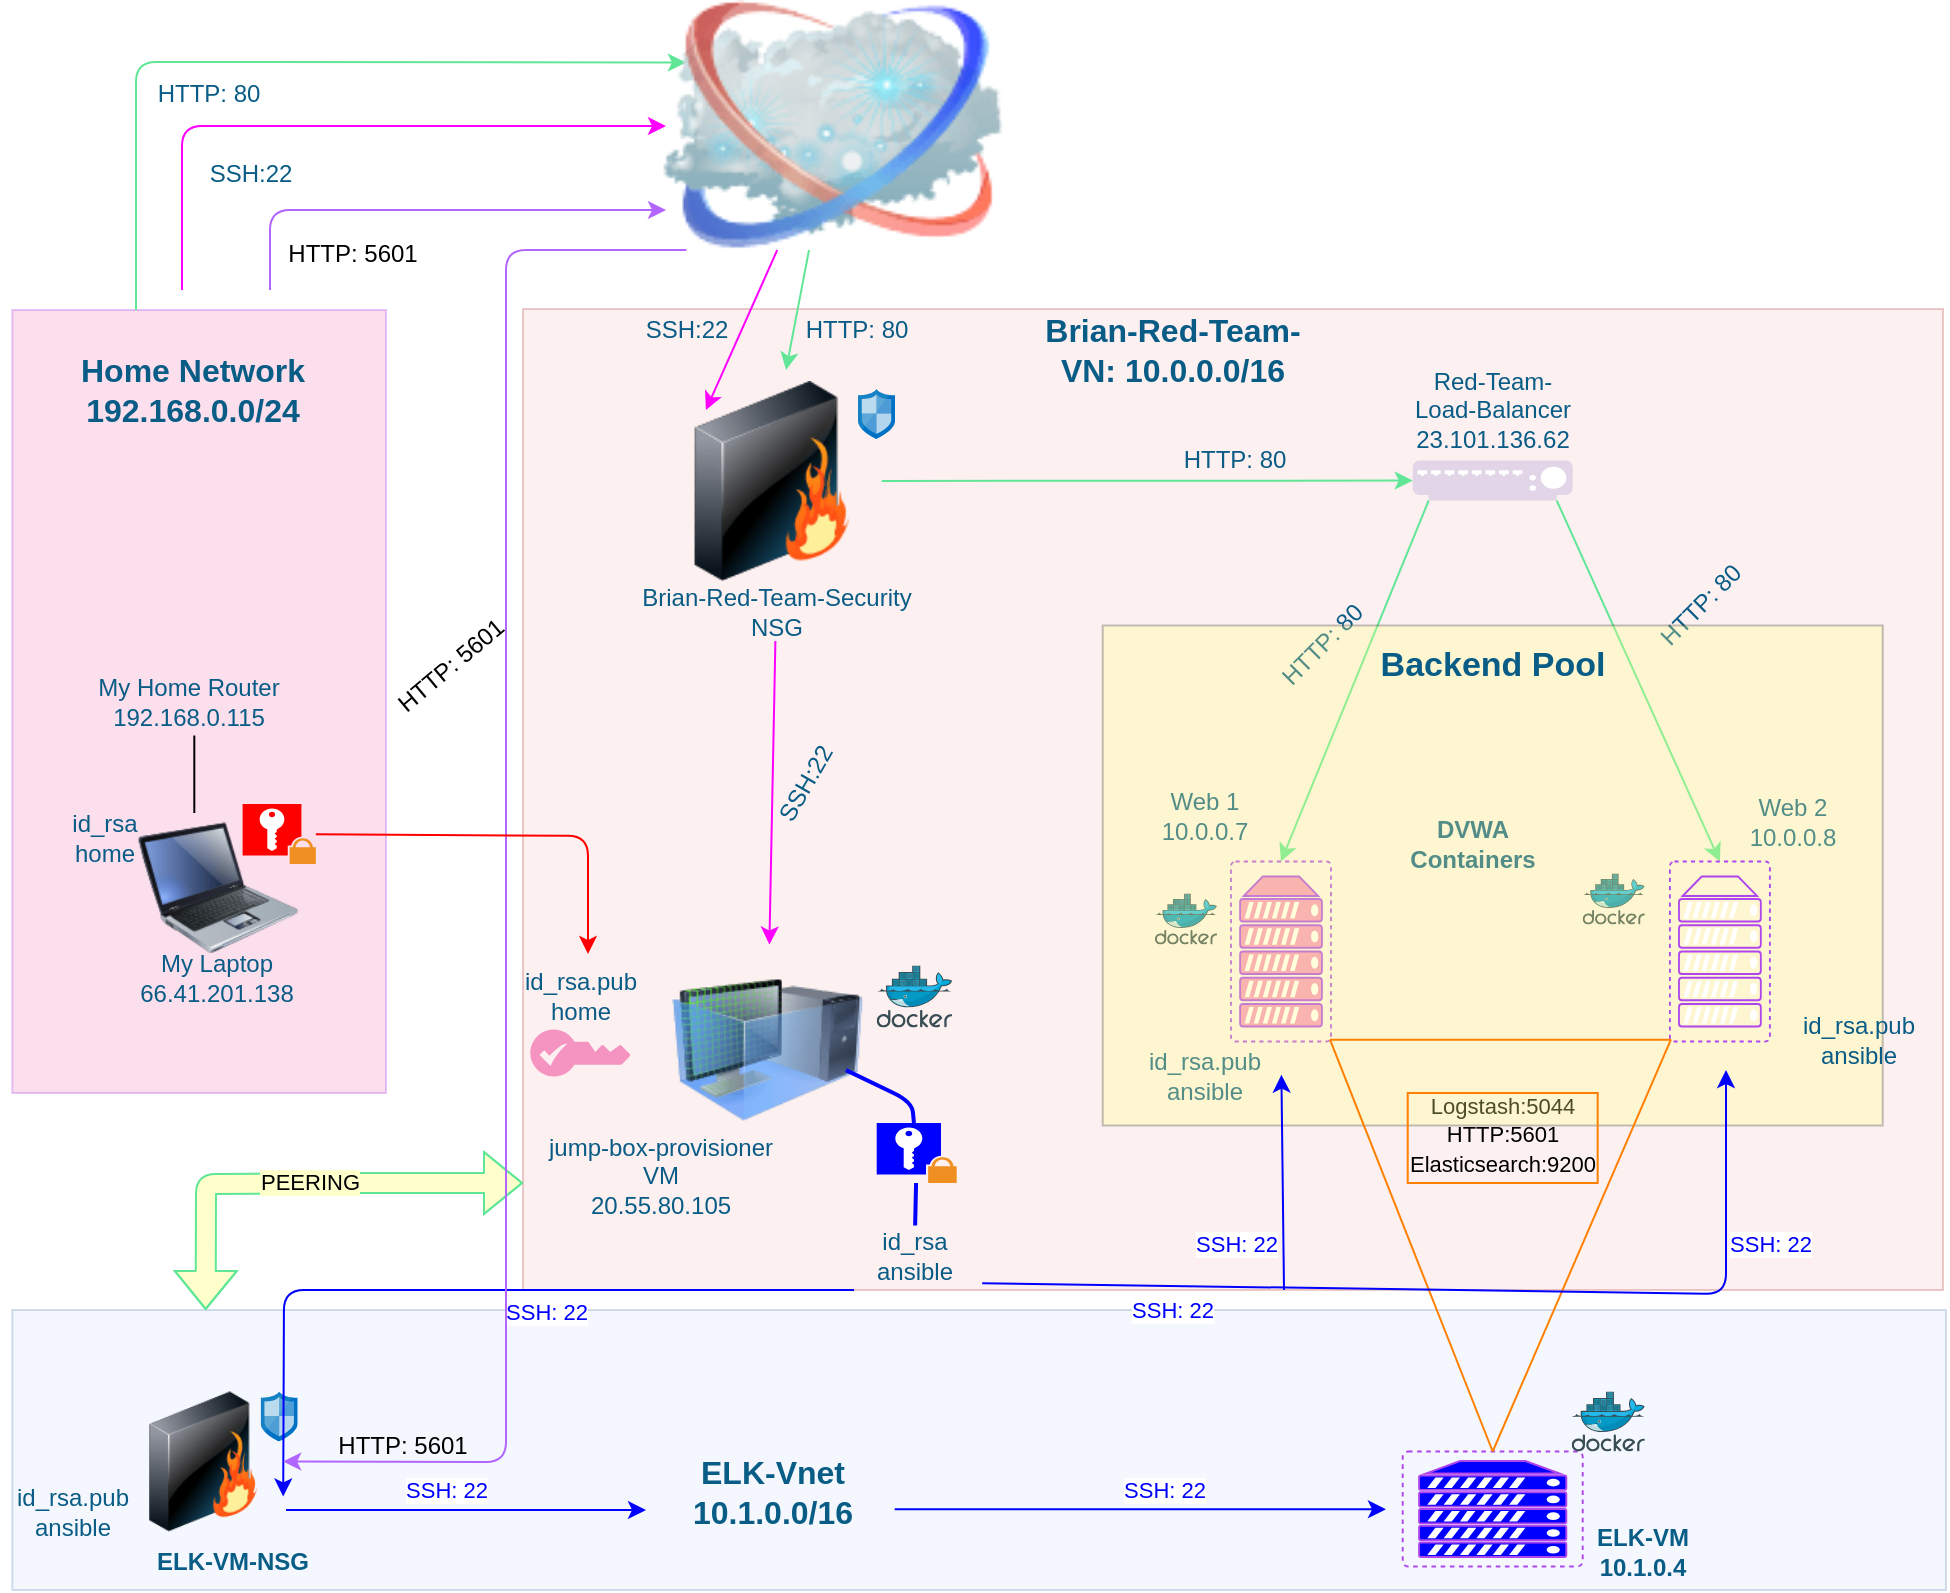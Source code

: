 <mxfile version="14.0.5" type="google"><diagram id="RULlbE6GCQLU7EGqIvsA" name="Page-1"><mxGraphModel dx="2204" dy="1877" grid="1" gridSize="10" guides="1" tooltips="1" connect="1" arrows="1" fold="1" page="1" pageScale="1" pageWidth="1169" pageHeight="827" math="0" shadow="0"><root><mxCell id="0"/><mxCell id="1" parent="0"/><mxCell id="N0q_ER2JEvqNoE1tFecE-142" value="" style="whiteSpace=wrap;html=1;strokeColor=#b85450;fillColor=#f8cecc;fontSize=16;opacity=30;" parent="1" vertex="1"><mxGeometry x="438.5" y="-660.5" width="710" height="490.5" as="geometry"/></mxCell><mxCell id="N0q_ER2JEvqNoE1tFecE-133" value="" style="whiteSpace=wrap;html=1;strokeColor=#6c8ebf;fillColor=#dae8fc;opacity=30;direction=south;" parent="1" vertex="1"><mxGeometry x="183.15" y="-160" width="966.85" height="140" as="geometry"/></mxCell><mxCell id="N0q_ER2JEvqNoE1tFecE-136" value="" style="whiteSpace=wrap;html=1;strokeColor=#AF45ED;fillColor=#F694C1;opacity=30;fontColor=#095C86;" parent="1" vertex="1"><mxGeometry x="183.15" y="-660" width="186.85" height="391.5" as="geometry"/></mxCell><mxCell id="CLlhx6_TZY5e5r4KCg4r-2" value="" style="image;html=1;image=img/lib/clip_art/computers/Laptop_128x128.png;fillColor=#F694C1;strokeColor=#AF45ED;fontColor=#095C86;" parent="1" vertex="1"><mxGeometry x="246.3" y="-411.25" width="80" height="80" as="geometry"/></mxCell><mxCell id="CLlhx6_TZY5e5r4KCg4r-3" value="" style="image;html=1;image=img/lib/clip_art/computers/Virtual_Machine_128x128.png;fillColor=#F694C1;strokeColor=#AF45ED;fontColor=#095C86;" parent="1" vertex="1"><mxGeometry x="513.15" y="-342.75" width="95" height="105" as="geometry"/></mxCell><mxCell id="CLlhx6_TZY5e5r4KCg4r-5" value="" style="fontColor=#095C86;verticalAlign=top;verticalLabelPosition=bottom;labelPosition=center;align=center;html=1;outlineConnect=0;gradientDirection=north;strokeWidth=2;shape=mxgraph.networks.load_balancer;strokeColor=none;fillColor=#E1D5E7;" parent="1" vertex="1"><mxGeometry x="883.35" y="-584.75" width="80" height="20" as="geometry"/></mxCell><mxCell id="CLlhx6_TZY5e5r4KCg4r-6" value="" style="image;html=1;image=img/lib/clip_art/networking/Firewall_128x128.png;fillColor=#F694C1;strokeColor=#AF45ED;fontColor=#095C86;" parent="1" vertex="1"><mxGeometry x="507.85" y="-624.5" width="110" height="100" as="geometry"/></mxCell><mxCell id="CLlhx6_TZY5e5r4KCg4r-10" value="" style="fontColor=#095C86;verticalAlign=top;verticalLabelPosition=bottom;labelPosition=center;align=center;html=1;outlineConnect=0;strokeColor=#AF45ED;gradientDirection=north;strokeWidth=2;shape=mxgraph.networks.virtual_server;fillColor=#0000FF;" parent="1" vertex="1"><mxGeometry x="878.35" y="-89.25" width="90" height="57.5" as="geometry"/></mxCell><mxCell id="CLlhx6_TZY5e5r4KCg4r-11" value="" style="fontColor=#095C86;verticalAlign=top;verticalLabelPosition=bottom;labelPosition=center;align=center;html=1;outlineConnect=0;fillColor=#F694C1;strokeColor=#AF45ED;gradientDirection=north;strokeWidth=2;shape=mxgraph.networks.virtual_server;" parent="1" vertex="1"><mxGeometry x="792.5" y="-384.25" width="50" height="90" as="geometry"/></mxCell><mxCell id="CLlhx6_TZY5e5r4KCg4r-12" value="" style="aspect=fixed;html=1;points=[];align=center;image;fontSize=12;image=img/lib/mscae/Network_Security_Groups_Classic.svg;direction=east;fillColor=#F694C1;strokeColor=#AF45ED;fontColor=#095C86;" parent="1" vertex="1"><mxGeometry x="606" y="-620.5" width="18.5" height="25" as="geometry"/></mxCell><mxCell id="N0q_ER2JEvqNoE1tFecE-22" value="" style="image;html=1;image=img/lib/clip_art/networking/Firewall_128x128.png;fillColor=#F694C1;strokeColor=#AF45ED;fontColor=#095C86;" parent="1" vertex="1"><mxGeometry x="238.6" y="-119.25" width="80" height="70" as="geometry"/></mxCell><mxCell id="N0q_ER2JEvqNoE1tFecE-23" value="" style="shape=image;html=1;verticalAlign=top;verticalLabelPosition=bottom;imageAspect=0;aspect=fixed;image=https://cdn4.iconfinder.com/data/icons/BRILLIANT/networking/png/128/access_point.png;fillColor=#F694C1;strokeColor=#AF45ED;fontColor=#095C86;" parent="1" vertex="1"><mxGeometry x="204.15" y="-600.25" width="128" height="128" as="geometry"/></mxCell><mxCell id="N0q_ER2JEvqNoE1tFecE-24" value="" style="aspect=fixed;html=1;points=[];align=center;image;fontSize=12;image=img/lib/mscae/Docker.svg;fillColor=#F694C1;strokeColor=#AF45ED;fontColor=#095C86;" parent="1" vertex="1"><mxGeometry x="968.35" y="-378.25" width="31.1" height="25.5" as="geometry"/></mxCell><mxCell id="N0q_ER2JEvqNoE1tFecE-26" value="" style="aspect=fixed;html=1;points=[];align=center;image;fontSize=12;image=img/lib/mscae/Docker.svg;fillColor=#F694C1;strokeColor=#AF45ED;fontColor=#095C86;" parent="1" vertex="1"><mxGeometry x="962.86" y="-119.25" width="36.59" height="30" as="geometry"/></mxCell><mxCell id="N0q_ER2JEvqNoE1tFecE-27" value="" style="aspect=fixed;html=1;points=[];align=center;image;fontSize=12;image=img/lib/mscae/Docker.svg;fillColor=#F694C1;strokeColor=#AF45ED;fontColor=#095C86;" parent="1" vertex="1"><mxGeometry x="615.35" y="-332.25" width="37.8" height="31" as="geometry"/></mxCell><mxCell id="N0q_ER2JEvqNoE1tFecE-28" value="Web 1&lt;br&gt;10.0.0.7" style="text;html=1;align=center;verticalAlign=middle;resizable=0;points=[];autosize=1;fontColor=#095C86;" parent="1" vertex="1"><mxGeometry x="748.5" y="-422.25" width="60" height="30" as="geometry"/></mxCell><mxCell id="N0q_ER2JEvqNoE1tFecE-29" value="Web 2&lt;br&gt;10.0.0.8" style="text;html=1;align=center;verticalAlign=middle;resizable=0;points=[];autosize=1;fontColor=#095C86;" parent="1" vertex="1"><mxGeometry x="1042.5" y="-419.25" width="60" height="30" as="geometry"/></mxCell><mxCell id="N0q_ER2JEvqNoE1tFecE-30" value="" style="aspect=fixed;html=1;points=[];align=center;image;fontSize=12;image=img/lib/mscae/Docker.svg;fillColor=#F694C1;strokeColor=#AF45ED;fontColor=#095C86;" parent="1" vertex="1"><mxGeometry x="754.45" y="-368.25" width="31.1" height="25.5" as="geometry"/></mxCell><mxCell id="N0q_ER2JEvqNoE1tFecE-32" value="jump-box-provisioner&lt;br&gt;VM&lt;br&gt;20.55.80.105" style="text;html=1;align=center;verticalAlign=middle;resizable=0;points=[];autosize=1;fontColor=#095C86;" parent="1" vertex="1"><mxGeometry x="442.15" y="-252.25" width="130" height="50" as="geometry"/></mxCell><mxCell id="N0q_ER2JEvqNoE1tFecE-33" value="My Laptop&lt;br&gt;66.41.201.138" style="text;html=1;align=center;verticalAlign=middle;resizable=0;points=[];autosize=1;fontColor=#095C86;" parent="1" vertex="1"><mxGeometry x="239.75" y="-341.25" width="90" height="30" as="geometry"/></mxCell><mxCell id="N0q_ER2JEvqNoE1tFecE-35" value="Red-Team-&lt;br&gt;Load-Balancer&lt;br&gt;23.101.136.62" style="text;html=1;align=center;verticalAlign=middle;resizable=0;points=[];autosize=1;fontColor=#095C86;" parent="1" vertex="1"><mxGeometry x="878.35" y="-634.75" width="90" height="50" as="geometry"/></mxCell><mxCell id="N0q_ER2JEvqNoE1tFecE-36" value="&lt;b&gt;DVWA&lt;br&gt;Containers&lt;/b&gt;" style="text;html=1;align=center;verticalAlign=middle;resizable=0;points=[];autosize=1;fontColor=#095C86;" parent="1" vertex="1"><mxGeometry x="872.5" y="-408.25" width="80" height="30" as="geometry"/></mxCell><mxCell id="N0q_ER2JEvqNoE1tFecE-37" value="&lt;b&gt;ELK-VM&lt;br&gt;10.1.0.4&lt;/b&gt;" style="text;html=1;align=center;verticalAlign=middle;resizable=0;points=[];autosize=1;fontColor=#095C86;" parent="1" vertex="1"><mxGeometry x="968.35" y="-53.75" width="60" height="30" as="geometry"/></mxCell><mxCell id="N0q_ER2JEvqNoE1tFecE-38" value="&lt;b&gt;ELK-VM-NSG&lt;/b&gt;" style="text;html=1;align=center;verticalAlign=middle;resizable=0;points=[];autosize=1;fontColor=#095C86;" parent="1" vertex="1"><mxGeometry x="247.6" y="-43.75" width="90" height="20" as="geometry"/></mxCell><mxCell id="N0q_ER2JEvqNoE1tFecE-39" value="" style="aspect=fixed;html=1;points=[];align=center;image;fontSize=12;image=img/lib/mscae/Network_Security_Groups_Classic.svg;fillColor=#F694C1;strokeColor=#AF45ED;fontColor=#095C86;" parent="1" vertex="1"><mxGeometry x="307.35" y="-119.25" width="18.5" height="25" as="geometry"/></mxCell><mxCell id="N0q_ER2JEvqNoE1tFecE-41" value="" style="shadow=0;dashed=0;html=1;strokeColor=none;labelPosition=center;verticalLabelPosition=bottom;verticalAlign=top;align=center;outlineConnect=0;shape=mxgraph.veeam.2d.private_key;fontColor=#095C86;fillColor=#0000FF;" parent="1" vertex="1"><mxGeometry x="615.35" y="-253.5" width="40" height="30" as="geometry"/></mxCell><mxCell id="N0q_ER2JEvqNoE1tFecE-42" value="id_rsa&lt;br&gt;ansible" style="text;html=1;align=center;verticalAlign=middle;resizable=0;points=[];autosize=1;fontColor=#095C86;" parent="1" vertex="1"><mxGeometry x="609.25" y="-202.25" width="50" height="30" as="geometry"/></mxCell><mxCell id="N0q_ER2JEvqNoE1tFecE-43" value="" style="shadow=0;dashed=0;html=1;strokeColor=none;labelPosition=center;verticalLabelPosition=bottom;verticalAlign=top;align=center;outlineConnect=0;shape=mxgraph.veeam.2d.private_key;fontColor=#095C86;fillColor=#FF0000;" parent="1" vertex="1"><mxGeometry x="298.3" y="-413" width="36.6" height="30" as="geometry"/></mxCell><mxCell id="N0q_ER2JEvqNoE1tFecE-44" value="id_rsa&lt;br&gt;home" style="text;html=1;align=center;verticalAlign=middle;resizable=0;points=[];autosize=1;fontColor=#095C86;" parent="1" vertex="1"><mxGeometry x="204.15" y="-410.75" width="50" height="30" as="geometry"/></mxCell><mxCell id="N0q_ER2JEvqNoE1tFecE-46" value="" style="shape=image;html=1;verticalAlign=top;verticalLabelPosition=bottom;imageAspect=0;aspect=fixed;image=https://cdn4.iconfinder.com/data/icons/32x32-free-design-icons/32/Key.png;fillColor=#F694C1;strokeColor=#AF45ED;fontColor=#095C86;" parent="1" vertex="1"><mxGeometry x="762.5" y="-326.75" width="32" height="32" as="geometry"/></mxCell><mxCell id="N0q_ER2JEvqNoE1tFecE-48" value="id_rsa.pub&lt;br&gt;ansible" style="text;html=1;align=center;verticalAlign=middle;resizable=0;points=[];autosize=1;fontColor=#095C86;" parent="1" vertex="1"><mxGeometry x="743.5" y="-292.5" width="70" height="30" as="geometry"/></mxCell><mxCell id="N0q_ER2JEvqNoE1tFecE-50" value="id_rsa.pub&lt;br&gt;ansible" style="text;html=1;align=center;verticalAlign=middle;resizable=0;points=[];autosize=1;fontColor=#095C86;" parent="1" vertex="1"><mxGeometry x="177.6" y="-73.75" width="70" height="30" as="geometry"/></mxCell><mxCell id="N0q_ER2JEvqNoE1tFecE-54" value="" style="shape=image;html=1;verticalAlign=top;verticalLabelPosition=bottom;imageAspect=0;aspect=fixed;image=https://cdn4.iconfinder.com/data/icons/32x32-free-design-icons/32/Key.png;fillColor=#F694C1;strokeColor=#AF45ED;fontColor=#095C86;" parent="1" vertex="1"><mxGeometry x="203" y="-113.75" width="32" height="32" as="geometry"/></mxCell><mxCell id="N0q_ER2JEvqNoE1tFecE-56" value="" style="html=1;aspect=fixed;strokeColor=none;shadow=0;align=center;verticalAlign=top;fillColor=#F694C1;shape=mxgraph.gcp2.key;fontColor=#095C86;" parent="1" vertex="1"><mxGeometry x="442.15" y="-300.25" width="50" height="23.5" as="geometry"/></mxCell><mxCell id="N0q_ER2JEvqNoE1tFecE-58" value="id_rsa.pub&lt;br&gt;home" style="text;html=1;align=center;verticalAlign=middle;resizable=0;points=[];autosize=1;fontColor=#095C86;" parent="1" vertex="1"><mxGeometry x="432.15" y="-332.25" width="70" height="30" as="geometry"/></mxCell><mxCell id="N0q_ER2JEvqNoE1tFecE-60" value="My Home Router&lt;br&gt;192.168.0.115" style="text;html=1;align=center;verticalAlign=middle;resizable=0;points=[];autosize=1;fontColor=#095C86;" parent="1" vertex="1"><mxGeometry x="215.75" y="-479.25" width="110" height="30" as="geometry"/></mxCell><mxCell id="N0q_ER2JEvqNoE1tFecE-62" value="" style="endArrow=none;html=1;entryX=0.531;entryY=1.067;entryDx=0;entryDy=0;entryPerimeter=0;fontColor=#095C86;" parent="1" target="N0q_ER2JEvqNoE1tFecE-60" edge="1"><mxGeometry width="50" height="50" relative="1" as="geometry"><mxPoint x="274.15" y="-408.5" as="sourcePoint"/><mxPoint x="764.15" y="-428.5" as="targetPoint"/></mxGeometry></mxCell><mxCell id="N0q_ER2JEvqNoE1tFecE-64" value="" style="endArrow=classic;html=1;entryX=0.249;entryY=0.25;entryDx=0;entryDy=0;fillColor=#F694C1;strokeColor=#60E696;fontColor=#095C86;entryPerimeter=0;" parent="1" target="lQSsI3ieKYJoyxsuq5Fn-1" edge="1"><mxGeometry width="50" height="50" relative="1" as="geometry"><mxPoint x="245" y="-660" as="sourcePoint"/><mxPoint x="445.97" y="-752.03" as="targetPoint"/><Array as="points"><mxPoint x="245" y="-784"/></Array></mxGeometry></mxCell><mxCell id="N0q_ER2JEvqNoE1tFecE-65" value="HTTP: 80" style="text;html=1;align=center;verticalAlign=middle;resizable=0;points=[];autosize=1;rotation=0;fontColor=#095C86;" parent="1" vertex="1"><mxGeometry x="245.75" y="-778.5" width="70" height="20" as="geometry"/></mxCell><mxCell id="N0q_ER2JEvqNoE1tFecE-67" value="" style="endArrow=classic;html=1;fillColor=#F694C1;fontColor=#095C86;strokeColor=#B266FF;entryX=0.215;entryY=0.84;entryDx=0;entryDy=0;entryPerimeter=0;" parent="1" edge="1" target="lQSsI3ieKYJoyxsuq5Fn-1"><mxGeometry width="50" height="50" relative="1" as="geometry"><mxPoint x="312" y="-670" as="sourcePoint"/><mxPoint x="440" y="-710" as="targetPoint"/><Array as="points"><mxPoint x="312" y="-710"/></Array></mxGeometry></mxCell><mxCell id="N0q_ER2JEvqNoE1tFecE-71" value="" style="endArrow=classic;html=1;fontColor=#095C86;fillColor=#F694C1;entryX=0.215;entryY=0.504;entryDx=0;entryDy=0;entryPerimeter=0;strokeColor=#FF00FF;" parent="1" edge="1" target="lQSsI3ieKYJoyxsuq5Fn-1"><mxGeometry width="50" height="50" relative="1" as="geometry"><mxPoint x="268" y="-670" as="sourcePoint"/><mxPoint x="445.97" y="-752.03" as="targetPoint"/><Array as="points"><mxPoint x="268" y="-752"/></Array></mxGeometry></mxCell><mxCell id="N0q_ER2JEvqNoE1tFecE-72" value="&lt;font&gt;SSH:22&lt;/font&gt;" style="text;html=1;align=center;verticalAlign=middle;resizable=0;points=[];autosize=1;fontColor=#095C86;rotation=0;" parent="1" vertex="1"><mxGeometry x="272.15" y="-738.5" width="60" height="20" as="geometry"/></mxCell><mxCell id="N0q_ER2JEvqNoE1tFecE-73" value="" style="endArrow=classic;html=1;entryX=0;entryY=0.5;entryDx=0;entryDy=0;fillColor=#F694C1;strokeColor=#60E696;exitX=1;exitY=0.5;exitDx=0;exitDy=0;entryPerimeter=0;fontColor=#095C86;" parent="1" source="CLlhx6_TZY5e5r4KCg4r-6" target="CLlhx6_TZY5e5r4KCg4r-5" edge="1"><mxGeometry width="50" height="50" relative="1" as="geometry"><mxPoint x="983.898" y="-612.488" as="sourcePoint"/><mxPoint x="1145.85" y="-529.52" as="targetPoint"/></mxGeometry></mxCell><mxCell id="N0q_ER2JEvqNoE1tFecE-76" value="HTTP: 80" style="text;html=1;align=center;verticalAlign=middle;resizable=0;points=[];autosize=1;rotation=0;fontColor=#095C86;" parent="1" vertex="1"><mxGeometry x="758.5" y="-594.75" width="70" height="20" as="geometry"/></mxCell><mxCell id="N0q_ER2JEvqNoE1tFecE-77" value="" style="endArrow=classic;html=1;entryX=0.5;entryY=0;entryDx=0;entryDy=0;fillColor=#F694C1;strokeColor=#60E696;exitX=0.9;exitY=1;exitDx=0;exitDy=0;entryPerimeter=0;exitPerimeter=0;fontColor=#095C86;" parent="1" source="CLlhx6_TZY5e5r4KCg4r-5" target="CLlhx6_TZY5e5r4KCg4r-4" edge="1"><mxGeometry width="50" height="50" relative="1" as="geometry"><mxPoint x="1124.45" y="-472.25" as="sourcePoint"/><mxPoint x="1339.95" y="-472.25" as="targetPoint"/></mxGeometry></mxCell><mxCell id="N0q_ER2JEvqNoE1tFecE-78" value="" style="endArrow=classic;html=1;entryX=0.5;entryY=0;entryDx=0;entryDy=0;fillColor=#F694C1;strokeColor=#60E696;exitX=0.1;exitY=1;exitDx=0;exitDy=0;entryPerimeter=0;exitPerimeter=0;fontColor=#095C86;" parent="1" source="CLlhx6_TZY5e5r4KCg4r-5" target="CLlhx6_TZY5e5r4KCg4r-11" edge="1"><mxGeometry width="50" height="50" relative="1" as="geometry"><mxPoint x="872.94" y="-461.25" as="sourcePoint"/><mxPoint x="1088.44" y="-461.25" as="targetPoint"/></mxGeometry></mxCell><mxCell id="N0q_ER2JEvqNoE1tFecE-79" value="HTTP: 80" style="text;html=1;align=center;verticalAlign=middle;resizable=0;points=[];autosize=1;rotation=-45;fontColor=#095C86;" parent="1" vertex="1"><mxGeometry x="802.5" y="-502.25" width="70" height="20" as="geometry"/></mxCell><mxCell id="N0q_ER2JEvqNoE1tFecE-80" value="HTTP: 80" style="text;html=1;align=center;verticalAlign=middle;resizable=0;points=[];autosize=1;rotation=-45;fontColor=#095C86;" parent="1" vertex="1"><mxGeometry x="991.95" y="-522.25" width="70" height="20" as="geometry"/></mxCell><mxCell id="N0q_ER2JEvqNoE1tFecE-81" value="" style="endArrow=classic;html=1;fontColor=#095C86;fillColor=#F694C1;strokeColor=#FF00FF;" parent="1" source="N0q_ER2JEvqNoE1tFecE-31" target="CLlhx6_TZY5e5r4KCg4r-3" edge="1"><mxGeometry width="50" height="50" relative="1" as="geometry"><mxPoint x="802.95" y="-542" as="sourcePoint"/><mxPoint x="902.95" y="-432" as="targetPoint"/></mxGeometry></mxCell><mxCell id="N0q_ER2JEvqNoE1tFecE-82" value="&lt;font&gt;SSH:22&lt;/font&gt;" style="text;html=1;align=center;verticalAlign=middle;resizable=0;points=[];autosize=1;fontColor=#095C86;rotation=-60;" parent="1" vertex="1"><mxGeometry x="550.001" y="-432.75" width="60" height="20" as="geometry"/></mxCell><mxCell id="N0q_ER2JEvqNoE1tFecE-114" value="&lt;font&gt;SSH:22&lt;/font&gt;" style="text;html=1;align=center;verticalAlign=middle;resizable=0;points=[];autosize=1;fontColor=#095C86;rotation=0;" parent="1" vertex="1"><mxGeometry x="490.001" y="-660.002" width="60" height="20" as="geometry"/></mxCell><mxCell id="N0q_ER2JEvqNoE1tFecE-117" value="HTTP: 80" style="text;html=1;align=center;verticalAlign=middle;resizable=0;points=[];autosize=1;rotation=0;fontColor=#095C86;" parent="1" vertex="1"><mxGeometry x="570" y="-660.5" width="70" height="20" as="geometry"/></mxCell><mxCell id="N0q_ER2JEvqNoE1tFecE-132" value="&lt;font style=&quot;font-size: 11px&quot; color=&quot;#000000&quot;&gt;Logstash:5044&lt;br&gt;HTTP:5601&lt;br&gt;Elasticsearch:9200&lt;/font&gt;" style="text;html=1;align=center;verticalAlign=middle;resizable=0;points=[];autosize=1;fontColor=#095C86;" parent="1" vertex="1"><mxGeometry x="873.35" y="-273.5" width="110" height="50" as="geometry"/></mxCell><mxCell id="N0q_ER2JEvqNoE1tFecE-134" value="&lt;font style=&quot;font-size: 16px&quot;&gt;&lt;b&gt;ELK-Vnet&lt;br&gt;10.1.0.0/16&lt;/b&gt;&lt;/font&gt;" style="text;html=1;align=center;verticalAlign=middle;resizable=0;points=[];autosize=1;fontColor=#095C86;" parent="1" vertex="1"><mxGeometry x="513.15" y="-89.25" width="100" height="40" as="geometry"/></mxCell><mxCell id="N0q_ER2JEvqNoE1tFecE-137" value="&lt;b&gt;Home Network&lt;br style=&quot;font-size: 16px&quot;&gt;192.168.0.0/24&lt;/b&gt;" style="text;html=1;align=center;verticalAlign=middle;resizable=0;points=[];autosize=1;fontColor=#095C86;fontSize=16;" parent="1" vertex="1"><mxGeometry x="207.6" y="-640.5" width="130" height="40" as="geometry"/></mxCell><mxCell id="N0q_ER2JEvqNoE1tFecE-139" value="" style="whiteSpace=wrap;html=1;strokeColor=#36393d;fillColor=#ffff88;fontSize=16;opacity=30;" parent="1" vertex="1"><mxGeometry x="728.35" y="-502.25" width="390" height="250" as="geometry"/></mxCell><mxCell id="N0q_ER2JEvqNoE1tFecE-140" value="&lt;b&gt;&lt;font style=&quot;font-size: 17px&quot;&gt;Backend Pool&lt;/font&gt;&lt;/b&gt;" style="text;html=1;align=center;verticalAlign=middle;resizable=0;points=[];autosize=1;fontSize=16;fontColor=#095C86;" parent="1" vertex="1"><mxGeometry x="858.35" y="-492.25" width="130" height="20" as="geometry"/></mxCell><mxCell id="N0q_ER2JEvqNoE1tFecE-141" value="&lt;b&gt;Brian-Red-Team-&lt;br&gt;VN: 10.0.0.0/16&lt;/b&gt;" style="text;html=1;align=center;verticalAlign=middle;resizable=0;points=[];autosize=1;fontSize=16;fontColor=#095C86;" parent="1" vertex="1"><mxGeometry x="692.5" y="-660.5" width="140" height="40" as="geometry"/></mxCell><mxCell id="Ib1A7POe-2JjB0j4w1we-1" value="" style="shape=flexArrow;endArrow=classic;startArrow=classic;html=1;strokeColor=#60E696;fontColor=#095C86;fillColor=#FFFFCC;exitX=0;exitY=0.9;exitDx=0;exitDy=0;exitPerimeter=0;" parent="1" edge="1" source="N0q_ER2JEvqNoE1tFecE-133"><mxGeometry width="50" height="50" relative="1" as="geometry"><mxPoint x="293" y="-180" as="sourcePoint"/><mxPoint x="438.5" y="-223.5" as="targetPoint"/><Array as="points"><mxPoint x="280" y="-223"/><mxPoint x="357.5" y="-223.5"/></Array></mxGeometry></mxCell><mxCell id="BjWYezP7YSCV1d7_uLi3-9" value="PEERING" style="edgeLabel;html=1;align=right;verticalAlign=middle;resizable=0;points=[];labelBackgroundColor=#FFFFCC;" vertex="1" connectable="0" parent="Ib1A7POe-2JjB0j4w1we-1"><mxGeometry x="0.274" y="1" relative="1" as="geometry"><mxPoint as="offset"/></mxGeometry></mxCell><mxCell id="Ib1A7POe-2JjB0j4w1we-6" value="" style="endArrow=classic;html=1;strokeColor=#60E696;fontColor=#095C86;" parent="1" source="lQSsI3ieKYJoyxsuq5Fn-1" edge="1"><mxGeometry width="50" height="50" relative="1" as="geometry"><mxPoint x="552.987" y="-694.836" as="sourcePoint"/><mxPoint x="570" y="-630" as="targetPoint"/><Array as="points"/></mxGeometry></mxCell><mxCell id="Ib1A7POe-2JjB0j4w1we-7" value="" style="endArrow=classic;html=1;entryX=0.201;entryY=0.145;entryDx=0;entryDy=0;entryPerimeter=0;fontColor=#095C86;strokeColor=#FF00FF;" parent="1" source="lQSsI3ieKYJoyxsuq5Fn-1" target="CLlhx6_TZY5e5r4KCg4r-6" edge="1"><mxGeometry width="50" height="50" relative="1" as="geometry"><mxPoint x="496.283" y="-700.355" as="sourcePoint"/><mxPoint x="730" y="-690" as="targetPoint"/><Array as="points"/></mxGeometry></mxCell><mxCell id="N0q_ER2JEvqNoE1tFecE-31" value="Brian-Red-Team-Security&lt;br&gt;NSG" style="text;html=1;align=center;verticalAlign=middle;resizable=0;points=[];autosize=1;fontColor=#095C86;" parent="1" vertex="1"><mxGeometry x="490.0" y="-524.5" width="150" height="30" as="geometry"/></mxCell><mxCell id="N0q_ER2JEvqNoE1tFecE-49" value="id_rsa.pub&lt;br&gt;ansible" style="text;html=1;align=center;verticalAlign=middle;resizable=0;points=[];autosize=1;fontColor=#095C86;" parent="1" vertex="1"><mxGeometry x="1070.5" y="-310.5" width="70" height="30" as="geometry"/></mxCell><mxCell id="N0q_ER2JEvqNoE1tFecE-47" value="" style="shape=image;html=1;verticalAlign=top;verticalLabelPosition=bottom;imageAspect=0;aspect=fixed;image=https://cdn4.iconfinder.com/data/icons/32x32-free-design-icons/32/Key.png;fillColor=#F694C1;strokeColor=#AF45ED;fontColor=#095C86;" parent="1" vertex="1"><mxGeometry x="1061.95" y="-332.25" width="32" height="32" as="geometry"/></mxCell><mxCell id="CLlhx6_TZY5e5r4KCg4r-4" value="" style="fontColor=#095C86;verticalAlign=top;verticalLabelPosition=bottom;labelPosition=center;align=center;html=1;outlineConnect=0;strokeColor=#AF45ED;gradientDirection=north;strokeWidth=2;shape=mxgraph.networks.virtual_server;fillColor=none;" parent="1" vertex="1"><mxGeometry x="1011.95" y="-384.25" width="50" height="90" as="geometry"/></mxCell><mxCell id="Ib1A7POe-2JjB0j4w1we-30" value="" style="whiteSpace=wrap;html=1;fillColor=none;fontColor=#095C86;strokeColor=#FF8000;" parent="1" vertex="1"><mxGeometry x="880.86" y="-268.5" width="94.98" height="45" as="geometry"/></mxCell><mxCell id="Ib1A7POe-2JjB0j4w1we-32" value="" style="endArrow=none;html=1;exitX=0.5;exitY=0;exitDx=0;exitDy=0;exitPerimeter=0;entryX=0.99;entryY=0.99;entryDx=0;entryDy=0;entryPerimeter=0;fontColor=#095C86;strokeColor=#FF8000;" parent="1" source="CLlhx6_TZY5e5r4KCg4r-10" target="CLlhx6_TZY5e5r4KCg4r-11" edge="1"><mxGeometry width="50" height="50" relative="1" as="geometry"><mxPoint x="690" y="-180" as="sourcePoint"/><mxPoint x="740" y="-230" as="targetPoint"/></mxGeometry></mxCell><mxCell id="Ib1A7POe-2JjB0j4w1we-33" value="" style="endArrow=none;html=1;exitX=0.5;exitY=0;exitDx=0;exitDy=0;exitPerimeter=0;entryX=0.01;entryY=0.99;entryDx=0;entryDy=0;entryPerimeter=0;fontColor=#095C86;strokeColor=#FF8000;" parent="1" source="CLlhx6_TZY5e5r4KCg4r-10" target="CLlhx6_TZY5e5r4KCg4r-4" edge="1"><mxGeometry width="50" height="50" relative="1" as="geometry"><mxPoint x="977.5" y="-153" as="sourcePoint"/><mxPoint x="906.15" y="-301.4" as="targetPoint"/></mxGeometry></mxCell><mxCell id="Ib1A7POe-2JjB0j4w1we-34" value="" style="endArrow=none;html=1;exitX=0.01;exitY=0.99;exitDx=0;exitDy=0;exitPerimeter=0;entryX=0.99;entryY=0.99;entryDx=0;entryDy=0;entryPerimeter=0;fontColor=#095C86;strokeColor=#FF8000;" parent="1" source="CLlhx6_TZY5e5r4KCg4r-4" target="CLlhx6_TZY5e5r4KCg4r-11" edge="1"><mxGeometry width="50" height="50" relative="1" as="geometry"><mxPoint x="1048.85" y="-158.85" as="sourcePoint"/><mxPoint x="963.35" y="-343.5" as="targetPoint"/></mxGeometry></mxCell><mxCell id="Ib1A7POe-2JjB0j4w1we-40" value="" style="endArrow=classic;html=1;fontColor=#095C86;strokeColor=#0000FF;" parent="1" edge="1"><mxGeometry width="50" height="50" relative="1" as="geometry"><mxPoint x="320" y="-60" as="sourcePoint"/><mxPoint x="500" y="-60" as="targetPoint"/></mxGeometry></mxCell><mxCell id="Ib1A7POe-2JjB0j4w1we-42" value="" style="endArrow=classic;html=1;entryX=1;entryY=0.75;entryDx=0;entryDy=0;fontColor=#095C86;strokeColor=#0000FF;" parent="1" target="N0q_ER2JEvqNoE1tFecE-22" edge="1"><mxGeometry width="50" height="50" relative="1" as="geometry"><mxPoint x="604" y="-170" as="sourcePoint"/><mxPoint x="495.97" y="-180" as="targetPoint"/><Array as="points"><mxPoint x="319" y="-170"/></Array></mxGeometry></mxCell><mxCell id="Ib1A7POe-2JjB0j4w1we-51" value="&lt;font color=&quot;#0000ff&quot;&gt;SSH: 22&lt;/font&gt;" style="edgeLabel;html=1;align=center;verticalAlign=middle;resizable=0;points=[];fontColor=#095C86;" parent="Ib1A7POe-2JjB0j4w1we-42" vertex="1" connectable="0"><mxGeometry x="-0.045" y="13" relative="1" as="geometry"><mxPoint x="30.87" y="-2.18" as="offset"/></mxGeometry></mxCell><mxCell id="Ib1A7POe-2JjB0j4w1we-44" value="" style="endArrow=classic;html=1;exitX=1.112;exitY=0.723;exitDx=0;exitDy=0;exitPerimeter=0;entryX=-0.093;entryY=0.503;entryDx=0;entryDy=0;entryPerimeter=0;fontColor=#095C86;strokeColor=#0000FF;" parent="1" source="N0q_ER2JEvqNoE1tFecE-134" target="CLlhx6_TZY5e5r4KCg4r-10" edge="1"><mxGeometry width="50" height="50" relative="1" as="geometry"><mxPoint x="700.0" y="-64.25" as="sourcePoint"/><mxPoint x="770.0" y="-94.25" as="targetPoint"/></mxGeometry></mxCell><mxCell id="Ib1A7POe-2JjB0j4w1we-48" value="" style="endArrow=classic;html=1;exitX=1.177;exitY=0.961;exitDx=0;exitDy=0;exitPerimeter=0;fontColor=#095C86;strokeColor=#0000FF;" parent="1" source="N0q_ER2JEvqNoE1tFecE-42" edge="1"><mxGeometry width="50" height="50" relative="1" as="geometry"><mxPoint x="810" y="-168" as="sourcePoint"/><mxPoint x="1040" y="-280" as="targetPoint"/><Array as="points"><mxPoint x="1040" y="-168"/></Array></mxGeometry></mxCell><mxCell id="Ib1A7POe-2JjB0j4w1we-50" value="" style="endArrow=classic;html=1;entryX=1.06;entryY=0.494;entryDx=0;entryDy=0;entryPerimeter=0;fontColor=#095C86;strokeColor=#0000FF;" parent="1" target="N0q_ER2JEvqNoE1tFecE-48" edge="1"><mxGeometry width="50" height="50" relative="1" as="geometry"><mxPoint x="819" y="-170" as="sourcePoint"/><mxPoint x="818.5" y="-258" as="targetPoint"/></mxGeometry></mxCell><mxCell id="Ib1A7POe-2JjB0j4w1we-52" value="&lt;font color=&quot;#0000ff&quot;&gt;SSH: 22&lt;/font&gt;" style="edgeLabel;html=1;align=center;verticalAlign=middle;resizable=0;points=[];fontColor=#095C86;" parent="1" vertex="1" connectable="0"><mxGeometry x="400" y="-70" as="geometry"/></mxCell><mxCell id="Ib1A7POe-2JjB0j4w1we-53" value="&lt;font color=&quot;#0000ff&quot;&gt;SSH: 22&lt;/font&gt;" style="edgeLabel;html=1;align=center;verticalAlign=middle;resizable=0;points=[];fontColor=#095C86;" parent="1" vertex="1" connectable="0"><mxGeometry x="758.5" y="-70" as="geometry"/></mxCell><mxCell id="Ib1A7POe-2JjB0j4w1we-54" value="&lt;font color=&quot;#0000ff&quot;&gt;SSH: 22&lt;/font&gt;" style="edgeLabel;html=1;align=center;verticalAlign=middle;resizable=0;points=[];fontColor=#095C86;" parent="1" vertex="1" connectable="0"><mxGeometry x="762.5" y="-160" as="geometry"/></mxCell><mxCell id="Ib1A7POe-2JjB0j4w1we-55" value="&lt;font color=&quot;#0000ff&quot;&gt;SSH: 22&lt;/font&gt;" style="edgeLabel;html=1;align=center;verticalAlign=middle;resizable=0;points=[];fontColor=#095C86;" parent="1" vertex="1" connectable="0"><mxGeometry x="1061.95" y="-193.5" as="geometry"/></mxCell><mxCell id="Ib1A7POe-2JjB0j4w1we-56" value="&lt;font color=&quot;#0000ff&quot;&gt;SSH: 22&lt;/font&gt;" style="edgeLabel;html=1;align=center;verticalAlign=middle;resizable=0;points=[];fontColor=#095C86;" parent="1" vertex="1" connectable="0"><mxGeometry x="794.5" y="-193.5" as="geometry"/></mxCell><mxCell id="lQSsI3ieKYJoyxsuq5Fn-1" value="" style="image;html=1;image=img/lib/clip_art/networking/Cloud_128x128.png;fillColor=#F694C1;strokeColor=#AF45ED;fontColor=#095C86;" parent="1" vertex="1"><mxGeometry x="447" y="-815" width="293" height="125" as="geometry"/></mxCell><mxCell id="5YiWNUMC-u31QPcK_jgm-2" value="HTTP: 5601" style="text;html=1;align=center;verticalAlign=middle;resizable=0;points=[];autosize=1;" parent="1" vertex="1"><mxGeometry x="313.15" y="-698.5" width="80" height="20" as="geometry"/></mxCell><mxCell id="5YiWNUMC-u31QPcK_jgm-4" value="" style="endArrow=classic;html=1;exitX=0.25;exitY=1;exitDx=0;exitDy=0;entryX=1;entryY=0.5;entryDx=0;entryDy=0;strokeColor=#B266FF;" parent="1" source="lQSsI3ieKYJoyxsuq5Fn-1" target="N0q_ER2JEvqNoE1tFecE-22" edge="1"><mxGeometry width="50" height="50" relative="1" as="geometry"><mxPoint x="440" y="-700" as="sourcePoint"/><mxPoint x="341.6" y="-624.5" as="targetPoint"/><Array as="points"><mxPoint x="430" y="-690"/><mxPoint x="430" y="-84"/></Array></mxGeometry></mxCell><mxCell id="5YiWNUMC-u31QPcK_jgm-5" value="HTTP: 5601" style="text;html=1;align=center;verticalAlign=middle;resizable=0;points=[];autosize=1;rotation=-40;" parent="1" vertex="1"><mxGeometry x="362.15" y="-492.25" width="80" height="20" as="geometry"/></mxCell><mxCell id="5YiWNUMC-u31QPcK_jgm-8" value="" style="endArrow=classic;html=1;fillColor=#FFFFCC;strokeColor=#FF0000;entryX=0.555;entryY=-0.192;entryDx=0;entryDy=0;entryPerimeter=0;" parent="1" source="N0q_ER2JEvqNoE1tFecE-43" target="N0q_ER2JEvqNoE1tFecE-58" edge="1"><mxGeometry width="50" height="50" relative="1" as="geometry"><mxPoint x="215.75" y="-410.75" as="sourcePoint"/><mxPoint x="420" y="-398" as="targetPoint"/><Array as="points"><mxPoint x="471" y="-397"/></Array></mxGeometry></mxCell><mxCell id="BjWYezP7YSCV1d7_uLi3-1" value="" style="endArrow=none;html=1;strokeColor=#0000FF;strokeWidth=2;entryX=0.914;entryY=0.598;entryDx=0;entryDy=0;entryPerimeter=0;" edge="1" parent="1" source="N0q_ER2JEvqNoE1tFecE-41" target="CLlhx6_TZY5e5r4KCg4r-3"><mxGeometry width="50" height="50" relative="1" as="geometry"><mxPoint x="653.15" y="-248.5" as="sourcePoint"/><mxPoint x="703.15" y="-298.5" as="targetPoint"/><Array as="points"><mxPoint x="633" y="-264"/></Array></mxGeometry></mxCell><mxCell id="BjWYezP7YSCV1d7_uLi3-3" value="" style="endArrow=none;html=1;strokeColor=#0000FF;strokeWidth=2;" edge="1" parent="1" source="N0q_ER2JEvqNoE1tFecE-42" target="N0q_ER2JEvqNoE1tFecE-41"><mxGeometry width="50" height="50" relative="1" as="geometry"><mxPoint x="678.35" y="-193.5" as="sourcePoint"/><mxPoint x="635" y="-223" as="targetPoint"/></mxGeometry></mxCell><mxCell id="BjWYezP7YSCV1d7_uLi3-6" value="HTTP: 5601" style="text;html=1;align=center;verticalAlign=middle;resizable=0;points=[];autosize=1;rotation=0;" vertex="1" parent="1"><mxGeometry x="337.6" y="-101.75" width="80" height="20" as="geometry"/></mxCell></root></mxGraphModel></diagram></mxfile>